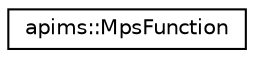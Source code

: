 digraph G
{
  edge [fontname="Helvetica",fontsize="10",labelfontname="Helvetica",labelfontsize="10"];
  node [fontname="Helvetica",fontsize="10",shape=record];
  rankdir=LR;
  Node1 [label="apims::MpsFunction",height=0.2,width=0.4,color="black", fillcolor="white", style="filled",URL="$classapims_1_1_mps_function.html"];
}
